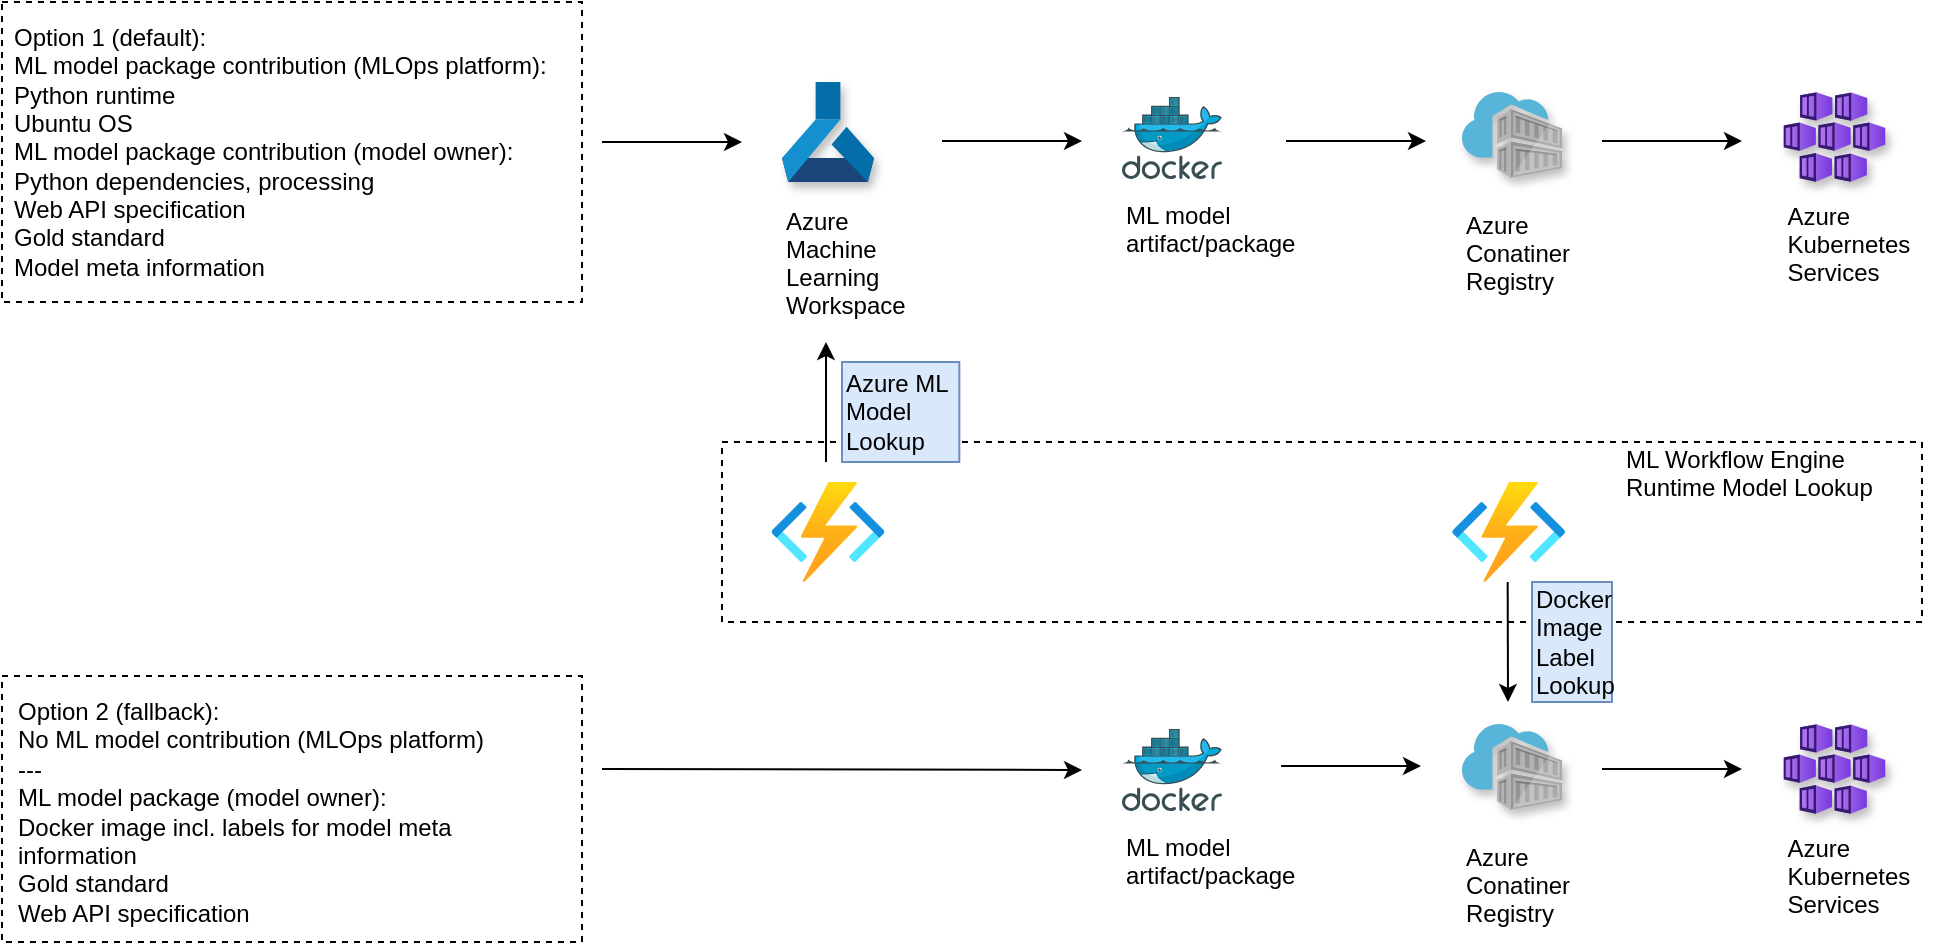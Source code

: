 <mxfile version="14.5.1" type="device"><diagram id="WI9T0HZ2pTsCkuznbFz-" name="Page-1"><mxGraphModel dx="1086" dy="1626" grid="1" gridSize="10" guides="1" tooltips="1" connect="1" arrows="1" fold="1" page="1" pageScale="1" pageWidth="1169" pageHeight="827" math="0" shadow="0"><root><mxCell id="0"/><mxCell id="1" parent="0"/><mxCell id="auqcuyM-F2JPoSqE1QW5-2" value="" style="rounded=0;whiteSpace=wrap;dashed=1;" parent="1" vertex="1"><mxGeometry x="490" y="-490" width="600" height="90" as="geometry"/></mxCell><mxCell id="c2En5We3tpqPLV9vVQfv-23" value="" style="rounded=0;whiteSpace=wrap;dashed=1;" parent="1" vertex="1"><mxGeometry x="130" y="-710" width="290" height="150" as="geometry"/></mxCell><mxCell id="VJPSUOSNC2JFNs3buJUD-12" value="" style="aspect=fixed;points=[];align=center;image;fontSize=12;image=img/lib/mscae/Machine_Learning_Service_Workspaces.svg;shadow=1;" parent="1" vertex="1"><mxGeometry x="520" y="-670" width="46" height="50" as="geometry"/></mxCell><mxCell id="VJPSUOSNC2JFNs3buJUD-13" value="Azure &#10;Machine&#10;Learning &#10;Workspace" style="text;align=left;verticalAlign=middle;resizable=0;points=[];autosize=1;" parent="1" vertex="1"><mxGeometry x="520" y="-610" width="80" height="60" as="geometry"/></mxCell><mxCell id="VJPSUOSNC2JFNs3buJUD-21" value="" style="aspect=fixed;points=[];align=center;image;fontSize=12;image=img/lib/mscae/Container_Registries.svg;shadow=1;" parent="1" vertex="1"><mxGeometry x="860.0" y="-665" width="50" height="43" as="geometry"/></mxCell><mxCell id="VJPSUOSNC2JFNs3buJUD-22" value="Azure &#10;Conatiner&#10;Registry" style="text;align=left;verticalAlign=middle;resizable=0;points=[];autosize=1;" parent="1" vertex="1"><mxGeometry x="860.0" y="-610" width="70" height="50" as="geometry"/></mxCell><mxCell id="VJPSUOSNC2JFNs3buJUD-44" value="" style="aspect=fixed;points=[];align=center;image;fontSize=12;image=img/lib/azure2/compute/Kubernetes_Services.svg;shadow=1;" parent="1" vertex="1"><mxGeometry x="1020.75" y="-665" width="51" height="45" as="geometry"/></mxCell><mxCell id="VJPSUOSNC2JFNs3buJUD-45" value="Azure &#10;Kubernetes&#10;Services" style="text;align=left;verticalAlign=middle;resizable=0;points=[];autosize=1;" parent="1" vertex="1"><mxGeometry x="1020.75" y="-614.5" width="80" height="50" as="geometry"/></mxCell><mxCell id="H7BFgPxNZo3T7lfbYYSK-1" value="" style="aspect=fixed;points=[];align=center;image;fontSize=12;image=img/lib/mscae/Docker.svg;" parent="1" vertex="1"><mxGeometry x="690" y="-662.5" width="50" height="41" as="geometry"/></mxCell><mxCell id="H7BFgPxNZo3T7lfbYYSK-2" value="Option 1 (default):&#10;ML model package contribution (MLOps platform):&#10;Python runtime&#10;Ubuntu OS&#10;ML model package contribution (model owner):&#10;Python dependencies, processing&#10;Web API specification&#10;Gold standard&#10;Model meta information" style="text;strokeColor=none;fillColor=none;align=left;verticalAlign=middle;whiteSpace=wrap;rounded=0;" parent="1" vertex="1"><mxGeometry x="134" y="-705" width="280" height="140" as="geometry"/></mxCell><mxCell id="H7BFgPxNZo3T7lfbYYSK-4" value="" style="rounded=0;whiteSpace=wrap;dashed=1;" parent="1" vertex="1"><mxGeometry x="130" y="-373" width="290" height="133" as="geometry"/></mxCell><mxCell id="H7BFgPxNZo3T7lfbYYSK-5" value="Option 2 (fallback):&#10;No ML model contribution (MLOps platform)&#10;---&#10;ML model package (model owner):&#10;Docker image incl. labels for model meta information&#10;Gold standard&#10;Web API specification" style="text;strokeColor=none;fillColor=none;align=left;verticalAlign=middle;whiteSpace=wrap;rounded=0;" parent="1" vertex="1"><mxGeometry x="136" y="-371" width="280" height="131" as="geometry"/></mxCell><mxCell id="H7BFgPxNZo3T7lfbYYSK-11" value="ML model &#10;artifact/package" style="text;align=left;verticalAlign=middle;resizable=0;points=[];autosize=1;" parent="1" vertex="1"><mxGeometry x="690" y="-612" width="100" height="30" as="geometry"/></mxCell><mxCell id="H7BFgPxNZo3T7lfbYYSK-12" value="" style="aspect=fixed;points=[];align=center;image;fontSize=12;image=img/lib/mscae/Container_Registries.svg;shadow=1;" parent="1" vertex="1"><mxGeometry x="860.0" y="-349" width="50" height="43" as="geometry"/></mxCell><mxCell id="H7BFgPxNZo3T7lfbYYSK-13" value="Azure &#10;Conatiner&#10;Registry" style="text;align=left;verticalAlign=middle;resizable=0;points=[];autosize=1;" parent="1" vertex="1"><mxGeometry x="860.0" y="-294" width="70" height="50" as="geometry"/></mxCell><mxCell id="H7BFgPxNZo3T7lfbYYSK-14" value="" style="aspect=fixed;points=[];align=center;image;fontSize=12;image=img/lib/azure2/compute/Kubernetes_Services.svg;shadow=1;" parent="1" vertex="1"><mxGeometry x="1020.75" y="-349" width="51" height="45" as="geometry"/></mxCell><mxCell id="H7BFgPxNZo3T7lfbYYSK-15" value="Azure &#10;Kubernetes&#10;Services" style="text;align=left;verticalAlign=middle;resizable=0;points=[];autosize=1;" parent="1" vertex="1"><mxGeometry x="1020.75" y="-298.5" width="80" height="50" as="geometry"/></mxCell><mxCell id="H7BFgPxNZo3T7lfbYYSK-16" value="" style="aspect=fixed;points=[];align=center;image;fontSize=12;image=img/lib/mscae/Docker.svg;" parent="1" vertex="1"><mxGeometry x="690" y="-346.5" width="50" height="41" as="geometry"/></mxCell><mxCell id="H7BFgPxNZo3T7lfbYYSK-17" value="ML model &#10;artifact/package" style="text;align=left;verticalAlign=middle;resizable=0;points=[];autosize=1;" parent="1" vertex="1"><mxGeometry x="690" y="-296" width="100" height="30" as="geometry"/></mxCell><mxCell id="H7BFgPxNZo3T7lfbYYSK-18" value="" style="endArrow=classic;" parent="1" edge="1"><mxGeometry width="50" height="50" relative="1" as="geometry"><mxPoint x="430" y="-640" as="sourcePoint"/><mxPoint x="500" y="-640" as="targetPoint"/></mxGeometry></mxCell><mxCell id="H7BFgPxNZo3T7lfbYYSK-19" value="" style="endArrow=classic;" parent="1" edge="1"><mxGeometry width="50" height="50" relative="1" as="geometry"><mxPoint x="600" y="-640.5" as="sourcePoint"/><mxPoint x="670" y="-640.5" as="targetPoint"/></mxGeometry></mxCell><mxCell id="H7BFgPxNZo3T7lfbYYSK-20" value="" style="endArrow=classic;" parent="1" edge="1"><mxGeometry width="50" height="50" relative="1" as="geometry"><mxPoint x="772" y="-640.5" as="sourcePoint"/><mxPoint x="842" y="-640.5" as="targetPoint"/></mxGeometry></mxCell><mxCell id="H7BFgPxNZo3T7lfbYYSK-21" value="" style="endArrow=classic;" parent="1" edge="1"><mxGeometry width="50" height="50" relative="1" as="geometry"><mxPoint x="930" y="-640.5" as="sourcePoint"/><mxPoint x="1000" y="-640.5" as="targetPoint"/></mxGeometry></mxCell><mxCell id="H7BFgPxNZo3T7lfbYYSK-22" value="" style="endArrow=classic;" parent="1" edge="1"><mxGeometry width="50" height="50" relative="1" as="geometry"><mxPoint x="769.5" y="-328" as="sourcePoint"/><mxPoint x="839.5" y="-328" as="targetPoint"/></mxGeometry></mxCell><mxCell id="H7BFgPxNZo3T7lfbYYSK-23" value="" style="endArrow=classic;" parent="1" edge="1"><mxGeometry width="50" height="50" relative="1" as="geometry"><mxPoint x="930" y="-326.5" as="sourcePoint"/><mxPoint x="1000" y="-326.5" as="targetPoint"/></mxGeometry></mxCell><mxCell id="H7BFgPxNZo3T7lfbYYSK-24" value="" style="endArrow=classic;" parent="1" edge="1"><mxGeometry width="50" height="50" relative="1" as="geometry"><mxPoint x="430" y="-326.5" as="sourcePoint"/><mxPoint x="670" y="-326" as="targetPoint"/></mxGeometry></mxCell><mxCell id="auqcuyM-F2JPoSqE1QW5-1" value="" style="aspect=fixed;points=[];align=center;image;fontSize=12;image=img/lib/azure2/iot/Function_Apps.svg;" parent="1" vertex="1"><mxGeometry x="514.66" y="-470" width="56.67" height="50" as="geometry"/></mxCell><mxCell id="auqcuyM-F2JPoSqE1QW5-3" value="ML Workflow Engine&#10;Runtime Model Lookup" style="text;align=left;verticalAlign=middle;resizable=0;points=[];autosize=1;" parent="1" vertex="1"><mxGeometry x="940" y="-490" width="150" height="30" as="geometry"/></mxCell><mxCell id="auqcuyM-F2JPoSqE1QW5-4" value="" style="aspect=fixed;points=[];align=center;image;fontSize=12;image=img/lib/azure2/iot/Function_Apps.svg;" parent="1" vertex="1"><mxGeometry x="855" y="-470" width="56.67" height="50" as="geometry"/></mxCell><mxCell id="auqcuyM-F2JPoSqE1QW5-5" value="" style="endArrow=classic;" parent="1" edge="1"><mxGeometry width="50" height="50" relative="1" as="geometry"><mxPoint x="882.84" y="-420" as="sourcePoint"/><mxPoint x="883" y="-360" as="targetPoint"/></mxGeometry></mxCell><mxCell id="auqcuyM-F2JPoSqE1QW5-6" value="" style="endArrow=classic;" parent="1" edge="1"><mxGeometry width="50" height="50" relative="1" as="geometry"><mxPoint x="542" y="-480" as="sourcePoint"/><mxPoint x="542" y="-540" as="targetPoint"/></mxGeometry></mxCell><mxCell id="auqcuyM-F2JPoSqE1QW5-7" value="Docker Image Label Lookup" style="text;align=left;verticalAlign=middle;whiteSpace=wrap;rounded=0;fillColor=#dae8fc;strokeColor=#6c8ebf;" parent="1" vertex="1"><mxGeometry x="895" y="-420" width="40" height="60" as="geometry"/></mxCell><mxCell id="auqcuyM-F2JPoSqE1QW5-8" value="Azure ML &#10;Model&#10;Lookup" style="text;align=left;verticalAlign=middle;whiteSpace=wrap;rounded=0;fillColor=#dae8fc;strokeColor=#6c8ebf;" parent="1" vertex="1"><mxGeometry x="550" y="-530" width="58.67" height="50" as="geometry"/></mxCell></root></mxGraphModel></diagram></mxfile>